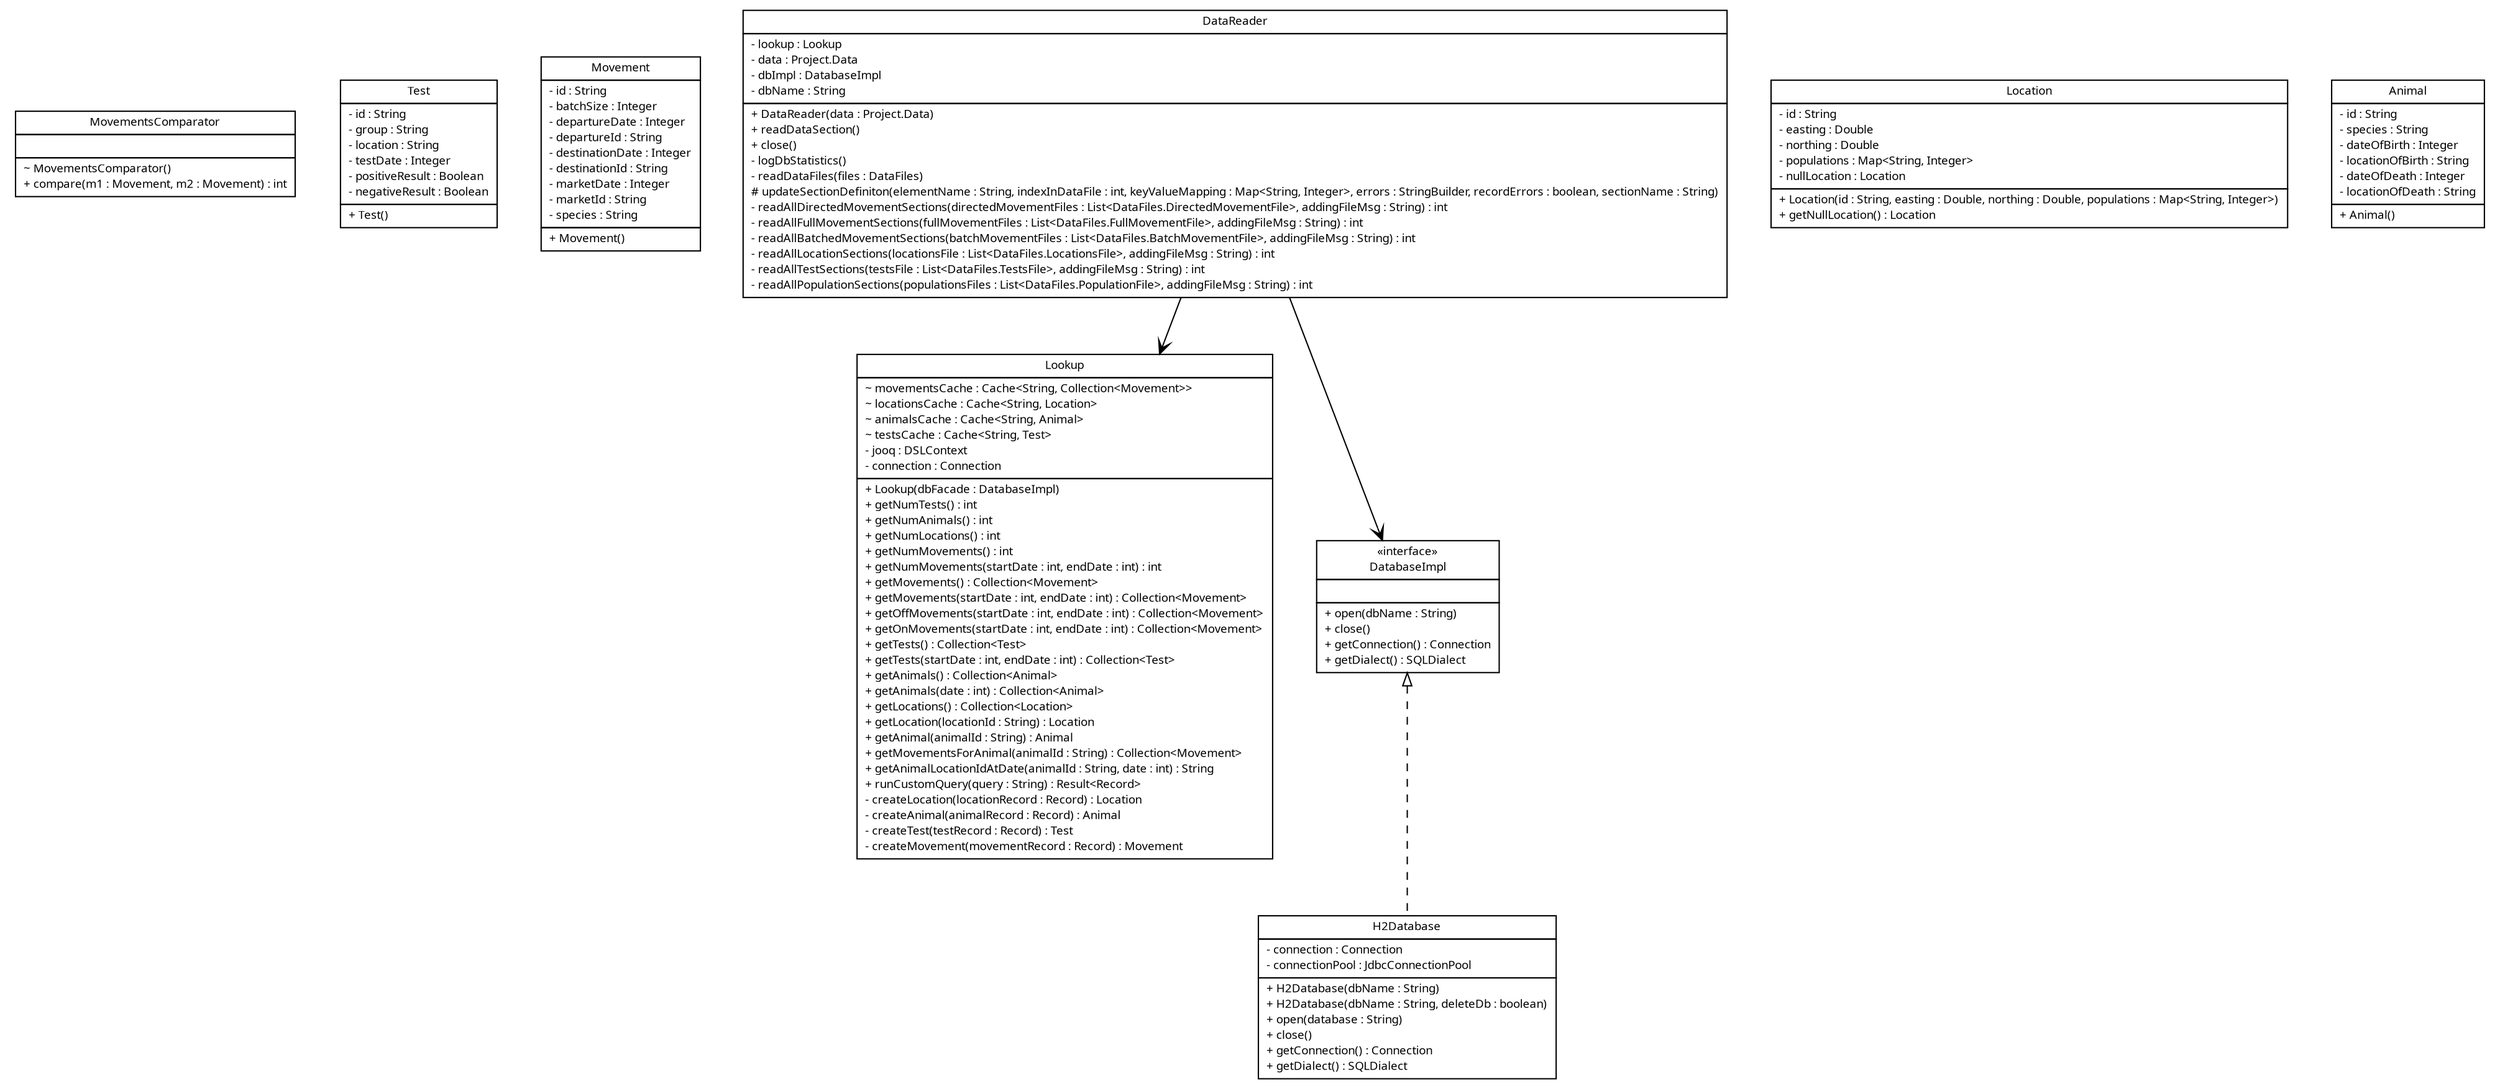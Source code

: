 #!/usr/local/bin/dot
#
# Class diagram 
# Generated by UMLGraph version R5_6 (http://www.umlgraph.org/)
#

digraph G {
	edge [fontname="Trebuchet MS",fontsize=10,labelfontname="Trebuchet MS",labelfontsize=10];
	node [fontname="Trebuchet MS",fontsize=10,shape=plaintext];
	nodesep=0.25;
	ranksep=0.5;
	// broadwick.data.MovementsComparator
	c617 [label=<<table title="broadwick.data.MovementsComparator" border="0" cellborder="1" cellspacing="0" cellpadding="2" port="p" href="./MovementsComparator.html">
		<tr><td><table border="0" cellspacing="0" cellpadding="1">
<tr><td align="center" balign="center"><font face="Trebuchet MS"> MovementsComparator </font></td></tr>
		</table></td></tr>
		<tr><td><table border="0" cellspacing="0" cellpadding="1">
<tr><td align="left" balign="left">  </td></tr>
		</table></td></tr>
		<tr><td><table border="0" cellspacing="0" cellpadding="1">
<tr><td align="left" balign="left"> ~ MovementsComparator() </td></tr>
<tr><td align="left" balign="left"> + compare(m1 : Movement, m2 : Movement) : int </td></tr>
		</table></td></tr>
		</table>>, URL="./MovementsComparator.html", fontname="Trebuchet MS", fontcolor="black", fontsize=9.0];
	// broadwick.data.Test
	c618 [label=<<table title="broadwick.data.Test" border="0" cellborder="1" cellspacing="0" cellpadding="2" port="p" href="./Test.html">
		<tr><td><table border="0" cellspacing="0" cellpadding="1">
<tr><td align="center" balign="center"><font face="Trebuchet MS"> Test </font></td></tr>
		</table></td></tr>
		<tr><td><table border="0" cellspacing="0" cellpadding="1">
<tr><td align="left" balign="left"> - id : String </td></tr>
<tr><td align="left" balign="left"> - group : String </td></tr>
<tr><td align="left" balign="left"> - location : String </td></tr>
<tr><td align="left" balign="left"> - testDate : Integer </td></tr>
<tr><td align="left" balign="left"> - positiveResult : Boolean </td></tr>
<tr><td align="left" balign="left"> - negativeResult : Boolean </td></tr>
		</table></td></tr>
		<tr><td><table border="0" cellspacing="0" cellpadding="1">
<tr><td align="left" balign="left"> + Test() </td></tr>
		</table></td></tr>
		</table>>, URL="./Test.html", fontname="Trebuchet MS", fontcolor="black", fontsize=9.0];
	// broadwick.data.Movement
	c619 [label=<<table title="broadwick.data.Movement" border="0" cellborder="1" cellspacing="0" cellpadding="2" port="p" href="./Movement.html">
		<tr><td><table border="0" cellspacing="0" cellpadding="1">
<tr><td align="center" balign="center"><font face="Trebuchet MS"> Movement </font></td></tr>
		</table></td></tr>
		<tr><td><table border="0" cellspacing="0" cellpadding="1">
<tr><td align="left" balign="left"> - id : String </td></tr>
<tr><td align="left" balign="left"> - batchSize : Integer </td></tr>
<tr><td align="left" balign="left"> - departureDate : Integer </td></tr>
<tr><td align="left" balign="left"> - departureId : String </td></tr>
<tr><td align="left" balign="left"> - destinationDate : Integer </td></tr>
<tr><td align="left" balign="left"> - destinationId : String </td></tr>
<tr><td align="left" balign="left"> - marketDate : Integer </td></tr>
<tr><td align="left" balign="left"> - marketId : String </td></tr>
<tr><td align="left" balign="left"> - species : String </td></tr>
		</table></td></tr>
		<tr><td><table border="0" cellspacing="0" cellpadding="1">
<tr><td align="left" balign="left"> + Movement() </td></tr>
		</table></td></tr>
		</table>>, URL="./Movement.html", fontname="Trebuchet MS", fontcolor="black", fontsize=9.0];
	// broadwick.data.Lookup
	c620 [label=<<table title="broadwick.data.Lookup" border="0" cellborder="1" cellspacing="0" cellpadding="2" port="p" href="./Lookup.html">
		<tr><td><table border="0" cellspacing="0" cellpadding="1">
<tr><td align="center" balign="center"><font face="Trebuchet MS"> Lookup </font></td></tr>
		</table></td></tr>
		<tr><td><table border="0" cellspacing="0" cellpadding="1">
<tr><td align="left" balign="left"> ~ movementsCache : Cache&lt;String, Collection&lt;Movement&gt;&gt; </td></tr>
<tr><td align="left" balign="left"> ~ locationsCache : Cache&lt;String, Location&gt; </td></tr>
<tr><td align="left" balign="left"> ~ animalsCache : Cache&lt;String, Animal&gt; </td></tr>
<tr><td align="left" balign="left"> ~ testsCache : Cache&lt;String, Test&gt; </td></tr>
<tr><td align="left" balign="left"> - jooq : DSLContext </td></tr>
<tr><td align="left" balign="left"> - connection : Connection </td></tr>
		</table></td></tr>
		<tr><td><table border="0" cellspacing="0" cellpadding="1">
<tr><td align="left" balign="left"> + Lookup(dbFacade : DatabaseImpl) </td></tr>
<tr><td align="left" balign="left"> + getNumTests() : int </td></tr>
<tr><td align="left" balign="left"> + getNumAnimals() : int </td></tr>
<tr><td align="left" balign="left"> + getNumLocations() : int </td></tr>
<tr><td align="left" balign="left"> + getNumMovements() : int </td></tr>
<tr><td align="left" balign="left"> + getNumMovements(startDate : int, endDate : int) : int </td></tr>
<tr><td align="left" balign="left"> + getMovements() : Collection&lt;Movement&gt; </td></tr>
<tr><td align="left" balign="left"> + getMovements(startDate : int, endDate : int) : Collection&lt;Movement&gt; </td></tr>
<tr><td align="left" balign="left"> + getOffMovements(startDate : int, endDate : int) : Collection&lt;Movement&gt; </td></tr>
<tr><td align="left" balign="left"> + getOnMovements(startDate : int, endDate : int) : Collection&lt;Movement&gt; </td></tr>
<tr><td align="left" balign="left"> + getTests() : Collection&lt;Test&gt; </td></tr>
<tr><td align="left" balign="left"> + getTests(startDate : int, endDate : int) : Collection&lt;Test&gt; </td></tr>
<tr><td align="left" balign="left"> + getAnimals() : Collection&lt;Animal&gt; </td></tr>
<tr><td align="left" balign="left"> + getAnimals(date : int) : Collection&lt;Animal&gt; </td></tr>
<tr><td align="left" balign="left"> + getLocations() : Collection&lt;Location&gt; </td></tr>
<tr><td align="left" balign="left"> + getLocation(locationId : String) : Location </td></tr>
<tr><td align="left" balign="left"> + getAnimal(animalId : String) : Animal </td></tr>
<tr><td align="left" balign="left"> + getMovementsForAnimal(animalId : String) : Collection&lt;Movement&gt; </td></tr>
<tr><td align="left" balign="left"> + getAnimalLocationIdAtDate(animalId : String, date : int) : String </td></tr>
<tr><td align="left" balign="left"> + runCustomQuery(query : String) : Result&lt;Record&gt; </td></tr>
<tr><td align="left" balign="left"> - createLocation(locationRecord : Record) : Location </td></tr>
<tr><td align="left" balign="left"> - createAnimal(animalRecord : Record) : Animal </td></tr>
<tr><td align="left" balign="left"> - createTest(testRecord : Record) : Test </td></tr>
<tr><td align="left" balign="left"> - createMovement(movementRecord : Record) : Movement </td></tr>
		</table></td></tr>
		</table>>, URL="./Lookup.html", fontname="Trebuchet MS", fontcolor="black", fontsize=9.0];
	// broadwick.data.Location
	c621 [label=<<table title="broadwick.data.Location" border="0" cellborder="1" cellspacing="0" cellpadding="2" port="p" href="./Location.html">
		<tr><td><table border="0" cellspacing="0" cellpadding="1">
<tr><td align="center" balign="center"><font face="Trebuchet MS"> Location </font></td></tr>
		</table></td></tr>
		<tr><td><table border="0" cellspacing="0" cellpadding="1">
<tr><td align="left" balign="left"> - id : String </td></tr>
<tr><td align="left" balign="left"> - easting : Double </td></tr>
<tr><td align="left" balign="left"> - northing : Double </td></tr>
<tr><td align="left" balign="left"> - populations : Map&lt;String, Integer&gt; </td></tr>
<tr><td align="left" balign="left"> - nullLocation : Location </td></tr>
		</table></td></tr>
		<tr><td><table border="0" cellspacing="0" cellpadding="1">
<tr><td align="left" balign="left"> + Location(id : String, easting : Double, northing : Double, populations : Map&lt;String, Integer&gt;) </td></tr>
<tr><td align="left" balign="left"> + getNullLocation() : Location </td></tr>
		</table></td></tr>
		</table>>, URL="./Location.html", fontname="Trebuchet MS", fontcolor="black", fontsize=9.0];
	// broadwick.data.H2Database
	c622 [label=<<table title="broadwick.data.H2Database" border="0" cellborder="1" cellspacing="0" cellpadding="2" port="p" href="./H2Database.html">
		<tr><td><table border="0" cellspacing="0" cellpadding="1">
<tr><td align="center" balign="center"><font face="Trebuchet MS"> H2Database </font></td></tr>
		</table></td></tr>
		<tr><td><table border="0" cellspacing="0" cellpadding="1">
<tr><td align="left" balign="left"> - connection : Connection </td></tr>
<tr><td align="left" balign="left"> - connectionPool : JdbcConnectionPool </td></tr>
		</table></td></tr>
		<tr><td><table border="0" cellspacing="0" cellpadding="1">
<tr><td align="left" balign="left"> + H2Database(dbName : String) </td></tr>
<tr><td align="left" balign="left"> + H2Database(dbName : String, deleteDb : boolean) </td></tr>
<tr><td align="left" balign="left"> + open(database : String) </td></tr>
<tr><td align="left" balign="left"> + close() </td></tr>
<tr><td align="left" balign="left"> + getConnection() : Connection </td></tr>
<tr><td align="left" balign="left"> + getDialect() : SQLDialect </td></tr>
		</table></td></tr>
		</table>>, URL="./H2Database.html", fontname="Trebuchet MS", fontcolor="black", fontsize=9.0];
	// broadwick.data.DataReader
	c623 [label=<<table title="broadwick.data.DataReader" border="0" cellborder="1" cellspacing="0" cellpadding="2" port="p" href="./DataReader.html">
		<tr><td><table border="0" cellspacing="0" cellpadding="1">
<tr><td align="center" balign="center"><font face="Trebuchet MS"> DataReader </font></td></tr>
		</table></td></tr>
		<tr><td><table border="0" cellspacing="0" cellpadding="1">
<tr><td align="left" balign="left"> - lookup : Lookup </td></tr>
<tr><td align="left" balign="left"> - data : Project.Data </td></tr>
<tr><td align="left" balign="left"> - dbImpl : DatabaseImpl </td></tr>
<tr><td align="left" balign="left"> - dbName : String </td></tr>
		</table></td></tr>
		<tr><td><table border="0" cellspacing="0" cellpadding="1">
<tr><td align="left" balign="left"> + DataReader(data : Project.Data) </td></tr>
<tr><td align="left" balign="left"> + readDataSection() </td></tr>
<tr><td align="left" balign="left"> + close() </td></tr>
<tr><td align="left" balign="left"> - logDbStatistics() </td></tr>
<tr><td align="left" balign="left"> - readDataFiles(files : DataFiles) </td></tr>
<tr><td align="left" balign="left"> # updateSectionDefiniton(elementName : String, indexInDataFile : int, keyValueMapping : Map&lt;String, Integer&gt;, errors : StringBuilder, recordErrors : boolean, sectionName : String) </td></tr>
<tr><td align="left" balign="left"> - readAllDirectedMovementSections(directedMovementFiles : List&lt;DataFiles.DirectedMovementFile&gt;, addingFileMsg : String) : int </td></tr>
<tr><td align="left" balign="left"> - readAllFullMovementSections(fullMovementFiles : List&lt;DataFiles.FullMovementFile&gt;, addingFileMsg : String) : int </td></tr>
<tr><td align="left" balign="left"> - readAllBatchedMovementSections(batchMovementFiles : List&lt;DataFiles.BatchMovementFile&gt;, addingFileMsg : String) : int </td></tr>
<tr><td align="left" balign="left"> - readAllLocationSections(locationsFile : List&lt;DataFiles.LocationsFile&gt;, addingFileMsg : String) : int </td></tr>
<tr><td align="left" balign="left"> - readAllTestSections(testsFile : List&lt;DataFiles.TestsFile&gt;, addingFileMsg : String) : int </td></tr>
<tr><td align="left" balign="left"> - readAllPopulationSections(populationsFiles : List&lt;DataFiles.PopulationFile&gt;, addingFileMsg : String) : int </td></tr>
		</table></td></tr>
		</table>>, URL="./DataReader.html", fontname="Trebuchet MS", fontcolor="black", fontsize=9.0];
	// broadwick.data.DatabaseImpl
	c624 [label=<<table title="broadwick.data.DatabaseImpl" border="0" cellborder="1" cellspacing="0" cellpadding="2" port="p" href="./DatabaseImpl.html">
		<tr><td><table border="0" cellspacing="0" cellpadding="1">
<tr><td align="center" balign="center"> &#171;interface&#187; </td></tr>
<tr><td align="center" balign="center"><font face="Trebuchet MS"> DatabaseImpl </font></td></tr>
		</table></td></tr>
		<tr><td><table border="0" cellspacing="0" cellpadding="1">
<tr><td align="left" balign="left">  </td></tr>
		</table></td></tr>
		<tr><td><table border="0" cellspacing="0" cellpadding="1">
<tr><td align="left" balign="left"><font face="Trebuchet MS" point-size="9.0"> + open(dbName : String) </font></td></tr>
<tr><td align="left" balign="left"><font face="Trebuchet MS" point-size="9.0"> + close() </font></td></tr>
<tr><td align="left" balign="left"><font face="Trebuchet MS" point-size="9.0"> + getConnection() : Connection </font></td></tr>
<tr><td align="left" balign="left"><font face="Trebuchet MS" point-size="9.0"> + getDialect() : SQLDialect </font></td></tr>
		</table></td></tr>
		</table>>, URL="./DatabaseImpl.html", fontname="Trebuchet MS", fontcolor="black", fontsize=9.0];
	// broadwick.data.Animal
	c625 [label=<<table title="broadwick.data.Animal" border="0" cellborder="1" cellspacing="0" cellpadding="2" port="p" href="./Animal.html">
		<tr><td><table border="0" cellspacing="0" cellpadding="1">
<tr><td align="center" balign="center"><font face="Trebuchet MS"> Animal </font></td></tr>
		</table></td></tr>
		<tr><td><table border="0" cellspacing="0" cellpadding="1">
<tr><td align="left" balign="left"> - id : String </td></tr>
<tr><td align="left" balign="left"> - species : String </td></tr>
<tr><td align="left" balign="left"> - dateOfBirth : Integer </td></tr>
<tr><td align="left" balign="left"> - locationOfBirth : String </td></tr>
<tr><td align="left" balign="left"> - dateOfDeath : Integer </td></tr>
<tr><td align="left" balign="left"> - locationOfDeath : String </td></tr>
		</table></td></tr>
		<tr><td><table border="0" cellspacing="0" cellpadding="1">
<tr><td align="left" balign="left"> + Animal() </td></tr>
		</table></td></tr>
		</table>>, URL="./Animal.html", fontname="Trebuchet MS", fontcolor="black", fontsize=9.0];
	//broadwick.data.H2Database implements broadwick.data.DatabaseImpl
	c624:p -> c622:p [dir=back,arrowtail=empty,style=dashed];
	// broadwick.data.DataReader NAVASSOC broadwick.data.Lookup
	c623:p -> c620:p [taillabel="", label="", headlabel="", fontname="Trebuchet MS", fontcolor="black", fontsize=10.0, color="black", arrowhead=open];
	// broadwick.data.DataReader NAVASSOC broadwick.data.DatabaseImpl
	c623:p -> c624:p [taillabel="", label="", headlabel="", fontname="Trebuchet MS", fontcolor="black", fontsize=10.0, color="black", arrowhead=open];
}

